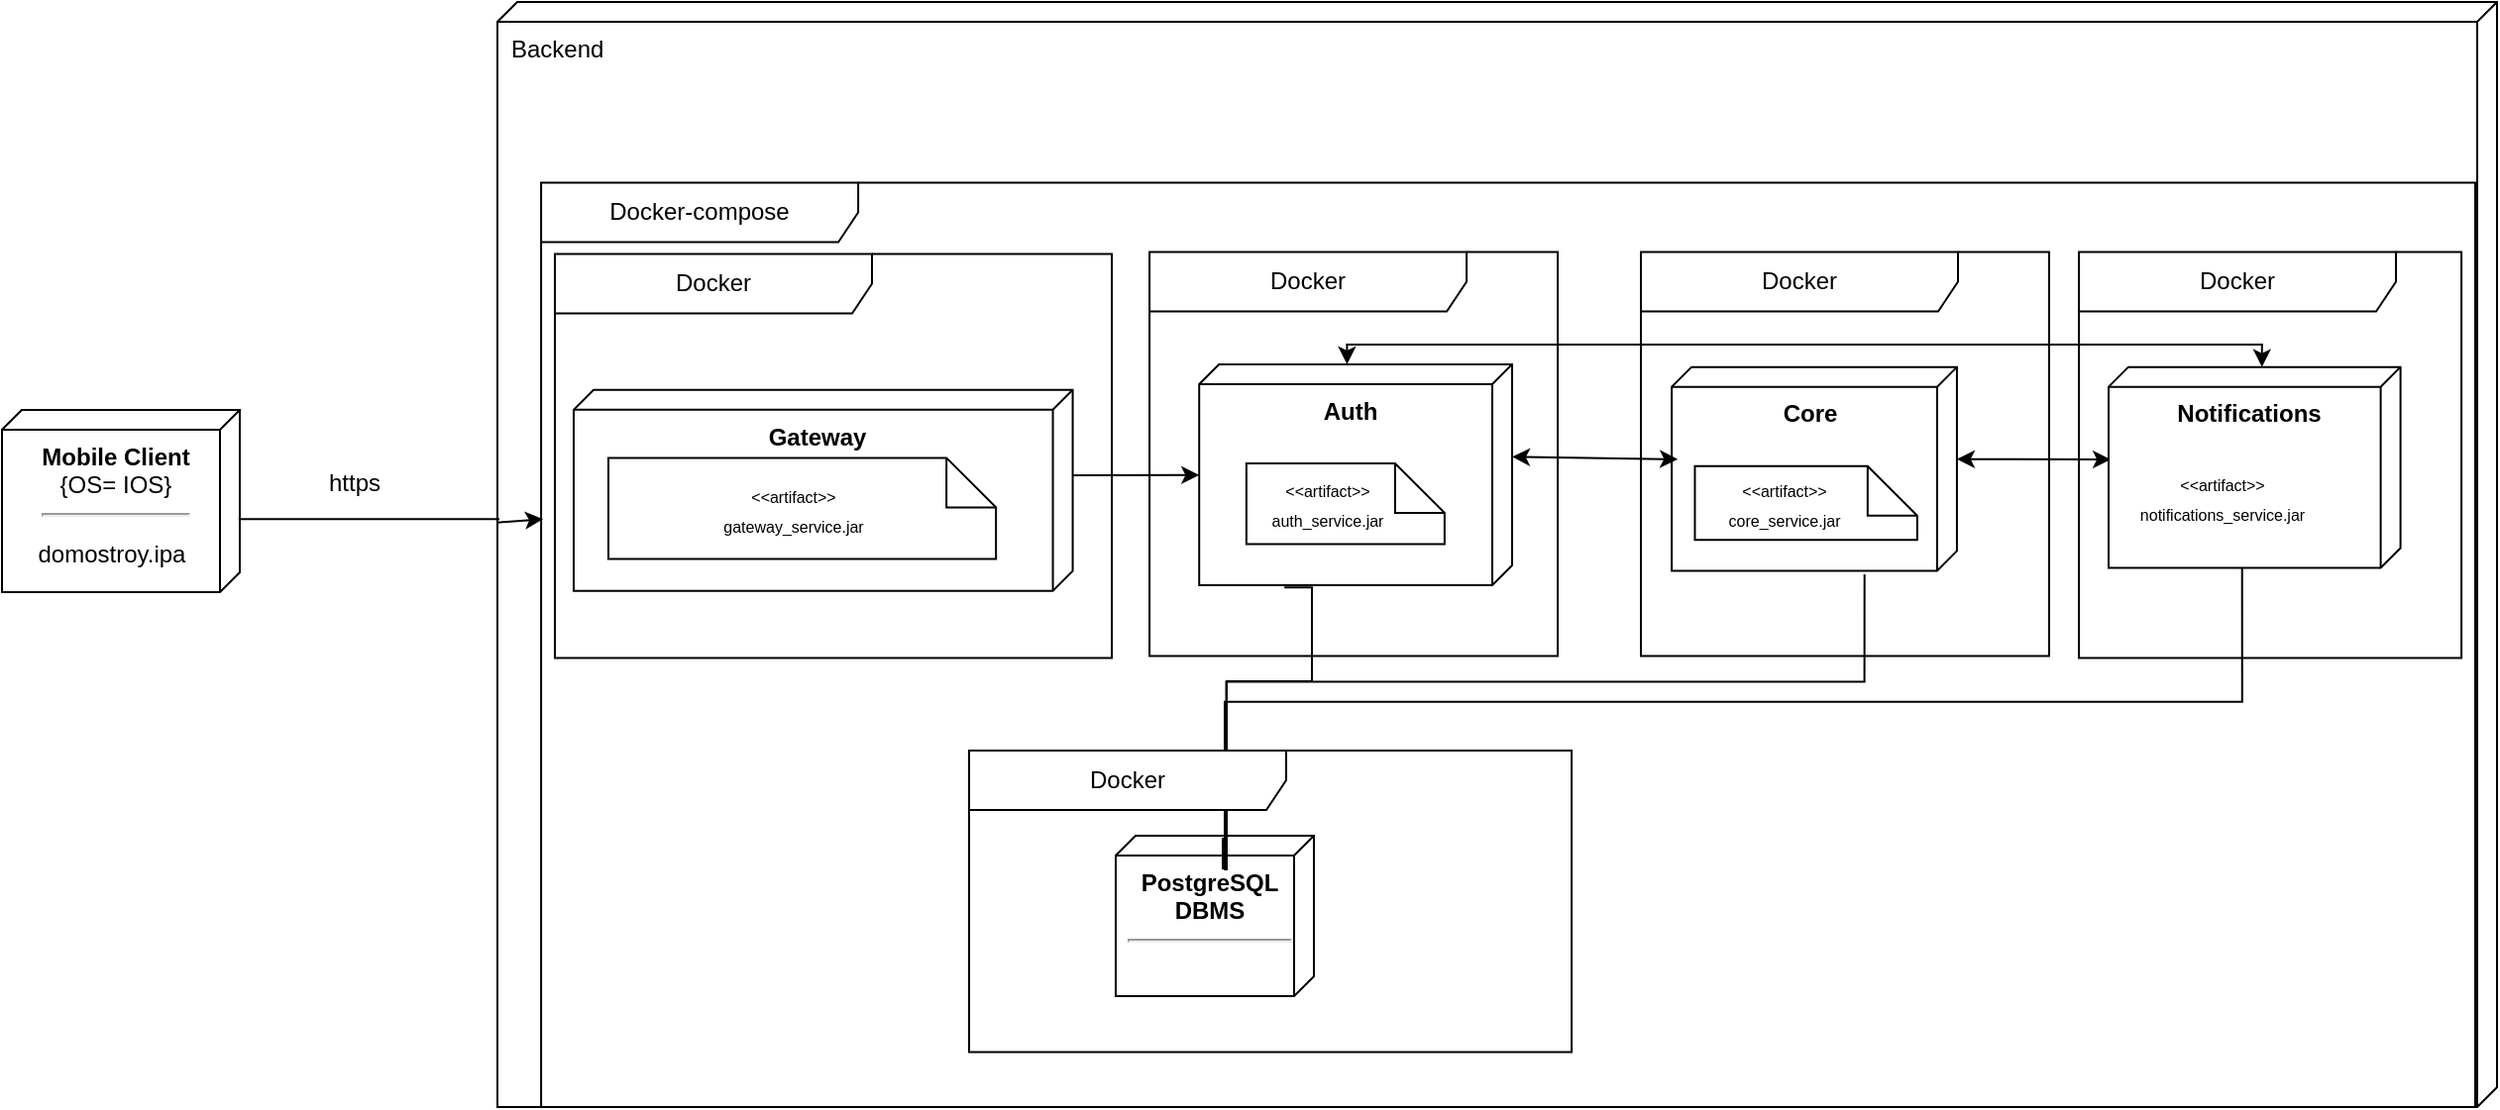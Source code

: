 <mxfile version="24.7.17">
  <diagram name="Страница — 1" id="5MHNgdMcE-mXWKHavPoI">
    <mxGraphModel dx="500" dy="300" grid="0" gridSize="10" guides="1" tooltips="1" connect="1" arrows="1" fold="1" page="0" pageScale="1" pageWidth="827" pageHeight="1169" math="0" shadow="0">
      <root>
        <mxCell id="0" />
        <mxCell id="1" parent="0" />
        <mxCell id="DXA92RJP-HY16_YkA-6b-1" value="Backend" style="verticalAlign=top;align=left;shape=cube;size=10;direction=south;fontStyle=0;html=1;boundedLbl=1;spacingLeft=5;whiteSpace=wrap;" parent="1" vertex="1">
          <mxGeometry x="363" y="171" width="1009" height="558" as="geometry" />
        </mxCell>
        <mxCell id="DXA92RJP-HY16_YkA-6b-2" value="&lt;b&gt;PostgreSQL DBMS&lt;/b&gt;&lt;div&gt;&lt;hr&gt;&lt;br&gt;&lt;/div&gt;" style="verticalAlign=top;align=center;shape=cube;size=10;direction=south;html=1;boundedLbl=1;spacingLeft=5;whiteSpace=wrap;" parent="DXA92RJP-HY16_YkA-6b-1" vertex="1">
          <mxGeometry width="100" height="81" relative="1" as="geometry">
            <mxPoint x="312" y="421" as="offset" />
          </mxGeometry>
        </mxCell>
        <mxCell id="DXA92RJP-HY16_YkA-6b-5" value="&lt;b&gt;Gateway&lt;br&gt;&lt;br&gt;&lt;/b&gt;" style="verticalAlign=top;align=center;shape=cube;size=10;direction=south;html=1;boundedLbl=1;spacingLeft=5;whiteSpace=wrap;" parent="DXA92RJP-HY16_YkA-6b-1" vertex="1">
          <mxGeometry x="38.493" y="195.908" width="251.791" height="101.428" as="geometry" />
        </mxCell>
        <mxCell id="DXA92RJP-HY16_YkA-6b-6" value="&lt;b&gt;Auth&lt;/b&gt;" style="verticalAlign=top;align=center;shape=cube;size=10;direction=south;html=1;boundedLbl=1;spacingLeft=5;whiteSpace=wrap;" parent="DXA92RJP-HY16_YkA-6b-1" vertex="1">
          <mxGeometry x="354.112" y="182.96" width="157.903" height="111.518" as="geometry" />
        </mxCell>
        <mxCell id="DXA92RJP-HY16_YkA-6b-16" value="" style="endArrow=none;html=1;rounded=0;entryX=1.01;entryY=0.728;entryDx=0;entryDy=0;entryPerimeter=0;exitX=0;exitY=0;exitDx=0;exitDy=45;exitPerimeter=0;edgeStyle=orthogonalEdgeStyle;" parent="DXA92RJP-HY16_YkA-6b-1" source="DXA92RJP-HY16_YkA-6b-2" target="DXA92RJP-HY16_YkA-6b-6" edge="1">
          <mxGeometry width="50" height="50" relative="1" as="geometry">
            <mxPoint x="-103.193" y="153.037" as="sourcePoint" />
            <mxPoint x="87.905" y="71.634" as="targetPoint" />
            <Array as="points">
              <mxPoint x="367" y="438" />
              <mxPoint x="368" y="438" />
              <mxPoint x="368" y="343" />
              <mxPoint x="411" y="343" />
              <mxPoint x="411" y="296" />
            </Array>
          </mxGeometry>
        </mxCell>
        <mxCell id="DXA92RJP-HY16_YkA-6b-19" value="&lt;b&gt;Core&lt;/b&gt;" style="verticalAlign=top;align=center;shape=cube;size=10;direction=south;html=1;boundedLbl=1;spacingLeft=5;whiteSpace=wrap;" parent="DXA92RJP-HY16_YkA-6b-1" vertex="1">
          <mxGeometry x="592.565" y="184.318" width="143.895" height="102.901" as="geometry" />
        </mxCell>
        <mxCell id="DXA92RJP-HY16_YkA-6b-20" value="" style="endArrow=none;html=1;rounded=0;entryX=1.017;entryY=0.324;entryDx=0;entryDy=0;entryPerimeter=0;edgeStyle=orthogonalEdgeStyle;" parent="DXA92RJP-HY16_YkA-6b-1" target="DXA92RJP-HY16_YkA-6b-19" edge="1">
          <mxGeometry width="50" height="50" relative="1" as="geometry">
            <mxPoint x="366" y="422" as="sourcePoint" />
            <mxPoint x="534.176" y="44.787" as="targetPoint" />
            <Array as="points">
              <mxPoint x="367.729" y="437.569" />
              <mxPoint x="367.729" y="343.212" />
              <mxPoint x="690.368" y="343.212" />
            </Array>
          </mxGeometry>
        </mxCell>
        <mxCell id="9zpsdFi_jnxNL9avtkRA-5" value="" style="endArrow=none;html=1;rounded=0;exitX=0;exitY=0;exitDx=0;exitDy=45;exitPerimeter=0;entryX=0;entryY=0;entryDx=92.24;entryDy=79.941;entryPerimeter=0;edgeStyle=orthogonalEdgeStyle;" parent="DXA92RJP-HY16_YkA-6b-1" source="DXA92RJP-HY16_YkA-6b-2" target="9zpsdFi_jnxNL9avtkRA-4" edge="1">
          <mxGeometry width="50" height="50" relative="1" as="geometry">
            <mxPoint x="411.765" y="459.356" as="sourcePoint" />
            <mxPoint x="905.512" y="338.094" as="targetPoint" />
          </mxGeometry>
        </mxCell>
        <mxCell id="SUniMxHS1pEBcW63iY3R-1" value="" style="shape=note2;boundedLbl=1;whiteSpace=wrap;html=1;size=25;verticalAlign=top;align=center;" parent="DXA92RJP-HY16_YkA-6b-1" vertex="1">
          <mxGeometry x="55.996" y="230.19" width="195.577" height="51.06" as="geometry" />
        </mxCell>
        <mxCell id="SUniMxHS1pEBcW63iY3R-14" value="" style="rounded=0;orthogonalLoop=1;jettySize=auto;html=1;exitX=0;exitY=0;exitDx=43.15;exitDy=0;exitPerimeter=0;" parent="DXA92RJP-HY16_YkA-6b-1" source="DXA92RJP-HY16_YkA-6b-5" target="DXA92RJP-HY16_YkA-6b-6" edge="1">
          <mxGeometry relative="1" as="geometry" />
        </mxCell>
        <mxCell id="SUniMxHS1pEBcW63iY3R-2" value="&lt;font style=&quot;font-size: 8px;&quot;&gt;&amp;lt;&amp;lt;artifact&amp;gt;&amp;gt;&lt;/font&gt;&lt;div&gt;&lt;font style=&quot;font-size: 8px;&quot;&gt;gateway_service.jar&lt;/font&gt;&lt;/div&gt;" style="text;html=1;align=center;verticalAlign=middle;whiteSpace=wrap;rounded=0;" parent="DXA92RJP-HY16_YkA-6b-1" vertex="1">
          <mxGeometry x="69.994" y="237.636" width="158.536" height="36.167" as="geometry" />
        </mxCell>
        <mxCell id="SUniMxHS1pEBcW63iY3R-5" value="" style="shape=note2;boundedLbl=1;whiteSpace=wrap;html=1;size=25;verticalAlign=top;align=center;" parent="DXA92RJP-HY16_YkA-6b-1" vertex="1">
          <mxGeometry x="377.939" y="232.959" width="100.008" height="40.781" as="geometry" />
        </mxCell>
        <mxCell id="SUniMxHS1pEBcW63iY3R-6" value="&lt;font style=&quot;font-size: 8px;&quot;&gt;&amp;lt;&amp;lt;artifact&amp;gt;&amp;gt;&lt;/font&gt;&lt;div&gt;&lt;font style=&quot;font-size: 8px;&quot;&gt;auth_service.jar&lt;/font&gt;&lt;/div&gt;" style="text;html=1;align=center;verticalAlign=middle;whiteSpace=wrap;rounded=0;" parent="DXA92RJP-HY16_YkA-6b-1" vertex="1">
          <mxGeometry x="377.939" y="239.201" width="81.972" height="27.281" as="geometry" />
        </mxCell>
        <mxCell id="SUniMxHS1pEBcW63iY3R-7" value="" style="shape=note2;boundedLbl=1;whiteSpace=wrap;html=1;size=25;verticalAlign=top;align=center;" parent="DXA92RJP-HY16_YkA-6b-1" vertex="1">
          <mxGeometry x="604.238" y="234.348" width="112.182" height="37.318" as="geometry" />
        </mxCell>
        <mxCell id="SUniMxHS1pEBcW63iY3R-8" value="&lt;font style=&quot;font-size: 8px;&quot;&gt;&amp;lt;&amp;lt;artifact&amp;gt;&amp;gt;&lt;/font&gt;&lt;div&gt;&lt;font style=&quot;font-size: 8px;&quot;&gt;core_service.jar&lt;/font&gt;&lt;/div&gt;" style="text;html=1;align=center;verticalAlign=middle;whiteSpace=wrap;rounded=0;" parent="DXA92RJP-HY16_YkA-6b-1" vertex="1">
          <mxGeometry x="587.163" y="234.936" width="124.813" height="35.811" as="geometry" />
        </mxCell>
        <mxCell id="SUniMxHS1pEBcW63iY3R-17" value="" style="endArrow=classic;html=1;rounded=0;entryX=0.453;entryY=0.979;entryDx=0;entryDy=0;entryPerimeter=0;exitX=0;exitY=0;exitDx=46.725;exitDy=0;exitPerimeter=0;startArrow=classic;startFill=1;" parent="DXA92RJP-HY16_YkA-6b-1" source="DXA92RJP-HY16_YkA-6b-6" target="DXA92RJP-HY16_YkA-6b-19" edge="1">
          <mxGeometry width="50" height="50" relative="1" as="geometry">
            <mxPoint x="437.428" y="262.26" as="sourcePoint" />
            <mxPoint x="495.751" y="209.598" as="targetPoint" />
          </mxGeometry>
        </mxCell>
        <mxCell id="SUniMxHS1pEBcW63iY3R-18" value="" style="endArrow=classic;html=1;rounded=0;entryX=0;entryY=0;entryDx=0;entryDy=69.941;entryPerimeter=0;exitX=0;exitY=0;exitDx=0;exitDy=83.278;exitPerimeter=0;edgeStyle=orthogonalEdgeStyle;startArrow=classic;startFill=1;" parent="DXA92RJP-HY16_YkA-6b-1" source="DXA92RJP-HY16_YkA-6b-6" target="9zpsdFi_jnxNL9avtkRA-4" edge="1">
          <mxGeometry width="50" height="50" relative="1" as="geometry">
            <mxPoint x="358.108" y="284.379" as="sourcePoint" />
            <mxPoint x="416.431" y="231.716" as="targetPoint" />
          </mxGeometry>
        </mxCell>
        <mxCell id="SUniMxHS1pEBcW63iY3R-19" value="" style="endArrow=classic;html=1;rounded=0;exitX=0;exitY=0;exitDx=46.5;exitDy=0;exitPerimeter=0;startArrow=classic;startFill=1;entryX=0.46;entryY=0.993;entryDx=0;entryDy=0;entryPerimeter=0;" parent="DXA92RJP-HY16_YkA-6b-1" source="DXA92RJP-HY16_YkA-6b-19" target="9zpsdFi_jnxNL9avtkRA-4" edge="1">
          <mxGeometry width="50" height="50" relative="1" as="geometry">
            <mxPoint x="480.587" y="266.473" as="sourcePoint" />
            <mxPoint x="800.201" y="235.929" as="targetPoint" />
          </mxGeometry>
        </mxCell>
        <mxCell id="SUniMxHS1pEBcW63iY3R-9" value="" style="shape=note2;boundedLbl=1;whiteSpace=wrap;html=1;size=25;verticalAlign=top;align=center;" parent="DXA92RJP-HY16_YkA-6b-1" vertex="1">
          <mxGeometry x="824.695" y="228.282" width="109.156" height="46.494" as="geometry" />
        </mxCell>
        <mxCell id="SUniMxHS1pEBcW63iY3R-20" value="" style="endArrow=classic;html=1;rounded=0;exitX=0.471;exitY=1;exitDx=0;exitDy=0;exitPerimeter=0;entryX=0.001;entryY=0.364;entryDx=0;entryDy=0;entryPerimeter=0;" parent="DXA92RJP-HY16_YkA-6b-1" source="DXA92RJP-HY16_YkA-6b-1" target="Fnswvfb3HdtgeWv9e1rv-1" edge="1">
          <mxGeometry width="50" height="50" relative="1" as="geometry">
            <mxPoint x="331.279" y="319.136" as="sourcePoint" />
            <mxPoint x="389.602" y="266.473" as="targetPoint" />
          </mxGeometry>
        </mxCell>
        <mxCell id="SUniMxHS1pEBcW63iY3R-10" value="&lt;font style=&quot;font-size: 8px;&quot;&gt;&amp;lt;&amp;lt;artifact&amp;gt;&amp;gt;&lt;/font&gt;&lt;div&gt;&lt;font style=&quot;font-size: 8px;&quot;&gt;notifications_service.jar&lt;/font&gt;&lt;/div&gt;" style="text;html=1;align=center;verticalAlign=middle;whiteSpace=wrap;rounded=0;" parent="DXA92RJP-HY16_YkA-6b-1" vertex="1">
          <mxGeometry x="824.695" y="234.514" width="96.131" height="36.115" as="geometry" />
        </mxCell>
        <mxCell id="Fnswvfb3HdtgeWv9e1rv-1" value="Docker-compose" style="shape=umlFrame;whiteSpace=wrap;html=1;pointerEvents=0;recursiveResize=0;container=1;collapsible=0;width=160;" parent="DXA92RJP-HY16_YkA-6b-1" vertex="1">
          <mxGeometry x="22.044" y="91.247" width="975.96" height="466.753" as="geometry" />
        </mxCell>
        <mxCell id="Fnswvfb3HdtgeWv9e1rv-4" value="Docker" style="shape=umlFrame;whiteSpace=wrap;html=1;pointerEvents=0;recursiveResize=0;container=1;collapsible=0;width=160;" parent="Fnswvfb3HdtgeWv9e1rv-1" vertex="1">
          <mxGeometry x="6.96" y="36" width="281.04" height="204" as="geometry" />
        </mxCell>
        <mxCell id="Fnswvfb3HdtgeWv9e1rv-29" value="Docker" style="shape=umlFrame;whiteSpace=wrap;html=1;pointerEvents=0;recursiveResize=0;container=1;collapsible=0;width=160;" parent="Fnswvfb3HdtgeWv9e1rv-1" vertex="1">
          <mxGeometry x="215.96" y="286.75" width="304.04" height="152.25" as="geometry" />
        </mxCell>
        <mxCell id="Fnswvfb3HdtgeWv9e1rv-30" value="Docker" style="shape=umlFrame;whiteSpace=wrap;html=1;pointerEvents=0;recursiveResize=0;container=1;collapsible=0;width=160;" parent="Fnswvfb3HdtgeWv9e1rv-1" vertex="1">
          <mxGeometry x="307" y="35" width="206" height="204" as="geometry" />
        </mxCell>
        <mxCell id="Fnswvfb3HdtgeWv9e1rv-31" value="Docker" style="shape=umlFrame;whiteSpace=wrap;html=1;pointerEvents=0;recursiveResize=0;container=1;collapsible=0;width=160;" parent="Fnswvfb3HdtgeWv9e1rv-1" vertex="1">
          <mxGeometry x="554.96" y="35" width="206" height="204" as="geometry" />
        </mxCell>
        <mxCell id="9zpsdFi_jnxNL9avtkRA-4" value="&lt;b&gt;Notifications&lt;/b&gt;" style="verticalAlign=top;align=center;shape=cube;size=10;direction=south;html=1;boundedLbl=1;spacingLeft=5;whiteSpace=wrap;" parent="Fnswvfb3HdtgeWv9e1rv-1" vertex="1">
          <mxGeometry x="790.961" y="93.073" width="147.292" height="101.46" as="geometry" />
        </mxCell>
        <mxCell id="Fnswvfb3HdtgeWv9e1rv-32" value="Docker" style="shape=umlFrame;whiteSpace=wrap;html=1;pointerEvents=0;recursiveResize=0;container=1;collapsible=0;width=160;" parent="Fnswvfb3HdtgeWv9e1rv-1" vertex="1">
          <mxGeometry x="775.96" y="35" width="193.04" height="205" as="geometry" />
        </mxCell>
        <mxCell id="Fnswvfb3HdtgeWv9e1rv-33" value="&lt;font style=&quot;font-size: 8px;&quot;&gt;&amp;lt;&amp;lt;artifact&amp;gt;&amp;gt;&lt;/font&gt;&lt;div&gt;&lt;font style=&quot;font-size: 8px;&quot;&gt;notifications_service.jar&lt;/font&gt;&lt;/div&gt;" style="text;html=1;align=center;verticalAlign=middle;whiteSpace=wrap;rounded=0;" parent="Fnswvfb3HdtgeWv9e1rv-1" vertex="1">
          <mxGeometry x="785.959" y="140.749" width="124.813" height="35.811" as="geometry" />
        </mxCell>
        <mxCell id="DXA92RJP-HY16_YkA-6b-4" value="&lt;b&gt;Mobile Client&lt;/b&gt;&lt;div&gt;{OS= IOS}&lt;/div&gt;&lt;div&gt;&lt;hr&gt;&lt;div&gt;&lt;br&gt;&lt;/div&gt;&lt;/div&gt;" style="verticalAlign=top;align=center;shape=cube;size=10;direction=south;html=1;boundedLbl=1;spacingLeft=5;whiteSpace=wrap;" parent="1" vertex="1">
          <mxGeometry x="113" y="377" width="120" height="92" as="geometry" />
        </mxCell>
        <mxCell id="DXA92RJP-HY16_YkA-6b-12" value="" style="endArrow=none;html=1;rounded=0;entryX=0.599;entryY=0.005;entryDx=0;entryDy=0;entryPerimeter=0;exitX=0.468;exitY=0.999;exitDx=0;exitDy=0;exitPerimeter=0;" parent="1" source="DXA92RJP-HY16_YkA-6b-1" target="DXA92RJP-HY16_YkA-6b-4" edge="1">
          <mxGeometry width="50" height="50" relative="1" as="geometry">
            <mxPoint x="326" y="411" as="sourcePoint" />
            <mxPoint x="437" y="401" as="targetPoint" />
          </mxGeometry>
        </mxCell>
        <mxCell id="SUniMxHS1pEBcW63iY3R-11" value="https" style="text;html=1;align=center;verticalAlign=middle;whiteSpace=wrap;rounded=0;" parent="1" vertex="1">
          <mxGeometry x="261" y="399" width="60" height="30" as="geometry" />
        </mxCell>
        <mxCell id="dQ5g7AMp-G3hd9UIVi1d-1" value="domostroy.ipa" style="text;html=1;align=center;verticalAlign=middle;whiteSpace=wrap;rounded=0;" vertex="1" parent="1">
          <mxGeometry x="128" y="435" width="81" height="30" as="geometry" />
        </mxCell>
      </root>
    </mxGraphModel>
  </diagram>
</mxfile>

